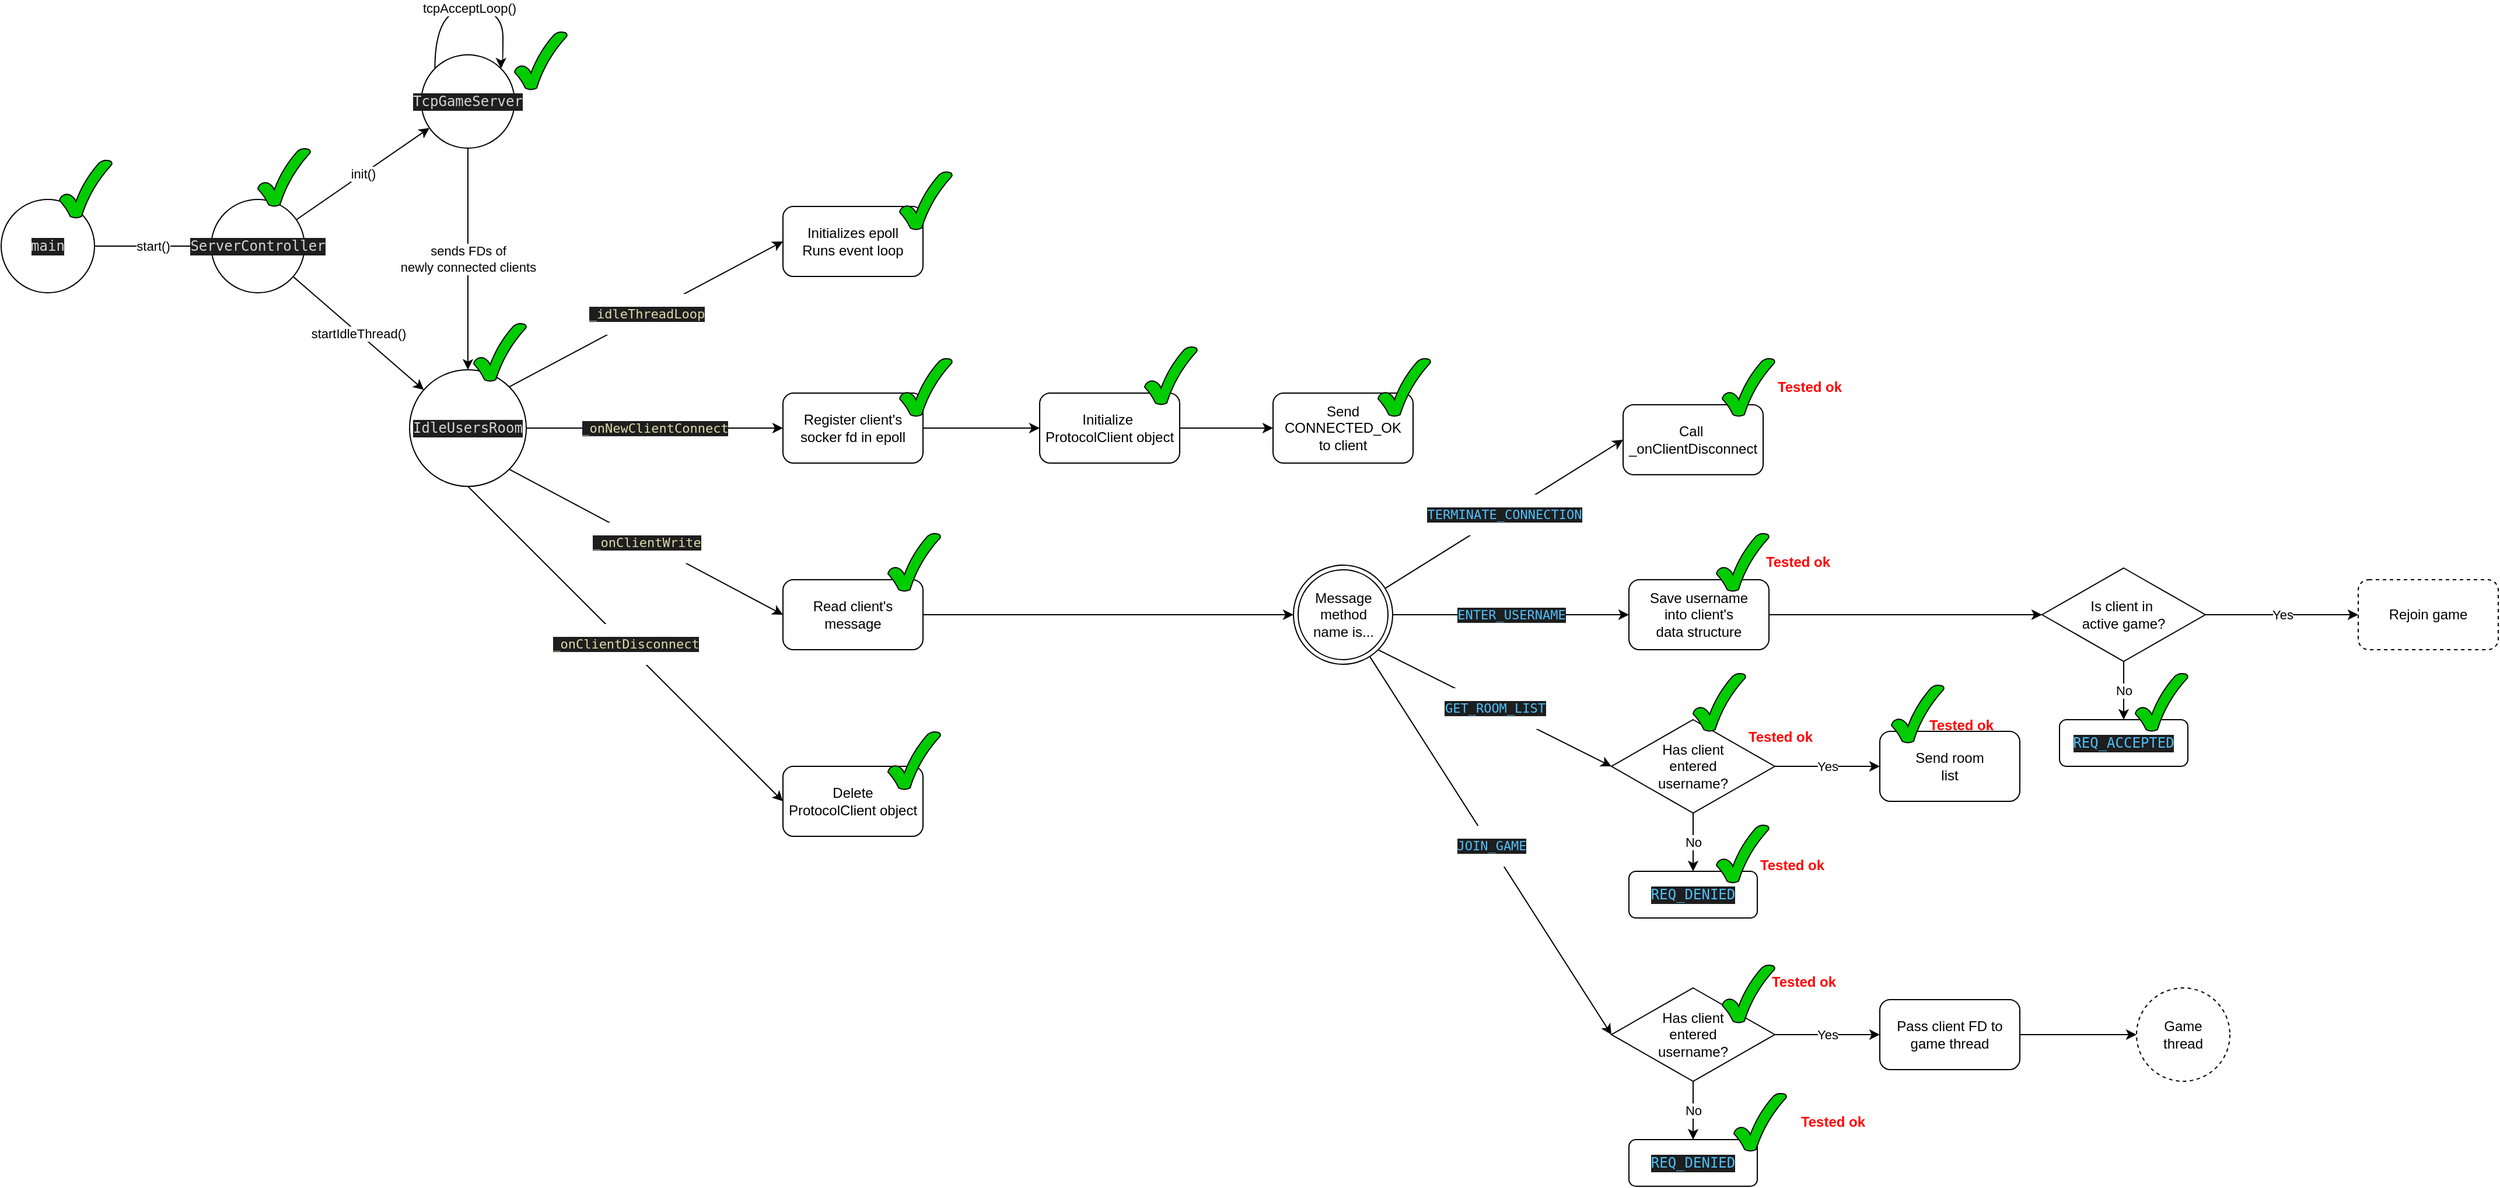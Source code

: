 <mxfile version="22.1.2" type="device" pages="2">
  <diagram name="Stránka-1" id="AX3X97nkJAmhzNTTR66E">
    <mxGraphModel dx="989" dy="641" grid="1" gridSize="10" guides="1" tooltips="1" connect="1" arrows="1" fold="1" page="1" pageScale="1" pageWidth="1169" pageHeight="827" math="0" shadow="0">
      <root>
        <mxCell id="0" />
        <mxCell id="1" parent="0" />
        <mxCell id="cRxK8toMLHe_qEw1AbKh-6" value="start()" style="edgeStyle=orthogonalEdgeStyle;rounded=0;orthogonalLoop=1;jettySize=auto;html=1;" parent="1" source="cRxK8toMLHe_qEw1AbKh-2" target="cRxK8toMLHe_qEw1AbKh-5" edge="1">
          <mxGeometry relative="1" as="geometry" />
        </mxCell>
        <mxCell id="cRxK8toMLHe_qEw1AbKh-2" value="&lt;div style=&quot;background-color:#1e1e1e;color:#d4d4d4&quot;&gt;&lt;pre style=&quot;font-family:&#39;JetBrains Mono&#39;,monospace;font-size:9,8pt;&quot;&gt;main&lt;/pre&gt;&lt;/div&gt;" style="ellipse;whiteSpace=wrap;html=1;aspect=fixed;" parent="1" vertex="1">
          <mxGeometry x="30" y="204" width="80" height="80" as="geometry" />
        </mxCell>
        <mxCell id="cRxK8toMLHe_qEw1AbKh-9" value="startIdleThread()" style="rounded=0;orthogonalLoop=1;jettySize=auto;html=1;" parent="1" source="cRxK8toMLHe_qEw1AbKh-5" target="cRxK8toMLHe_qEw1AbKh-8" edge="1">
          <mxGeometry relative="1" as="geometry" />
        </mxCell>
        <mxCell id="cRxK8toMLHe_qEw1AbKh-11" value="init()" style="rounded=0;orthogonalLoop=1;jettySize=auto;html=1;" parent="1" source="cRxK8toMLHe_qEw1AbKh-5" target="cRxK8toMLHe_qEw1AbKh-10" edge="1">
          <mxGeometry relative="1" as="geometry" />
        </mxCell>
        <mxCell id="cRxK8toMLHe_qEw1AbKh-5" value="&lt;div style=&quot;background-color:#1e1e1e;color:#d4d4d4&quot;&gt;&lt;pre style=&quot;font-family:&#39;JetBrains Mono&#39;,monospace;font-size:9,8pt;&quot;&gt;ServerController&lt;/pre&gt;&lt;/div&gt;" style="ellipse;whiteSpace=wrap;html=1;aspect=fixed;" parent="1" vertex="1">
          <mxGeometry x="210" y="204" width="80" height="80" as="geometry" />
        </mxCell>
        <mxCell id="cRxK8toMLHe_qEw1AbKh-20" value="&lt;div style=&quot;background-color:#1e1e1e;color:#d4d4d4&quot;&gt;&lt;pre style=&quot;font-family:&#39;JetBrains Mono&#39;,monospace;font-size:9,8pt;&quot;&gt;&lt;span style=&quot;color:#dcdcaa;&quot;&gt;_idleThreadLoop&lt;/span&gt;&lt;/pre&gt;&lt;/div&gt;" style="rounded=0;orthogonalLoop=1;jettySize=auto;html=1;exitX=1;exitY=0;exitDx=0;exitDy=0;entryX=0;entryY=0.5;entryDx=0;entryDy=0;" parent="1" source="cRxK8toMLHe_qEw1AbKh-8" target="cRxK8toMLHe_qEw1AbKh-22" edge="1">
          <mxGeometry relative="1" as="geometry">
            <mxPoint x="600" y="240" as="targetPoint" />
          </mxGeometry>
        </mxCell>
        <mxCell id="cRxK8toMLHe_qEw1AbKh-23" value="&lt;div style=&quot;background-color:#1e1e1e;color:#d4d4d4&quot;&gt;&lt;pre style=&quot;font-family:&#39;JetBrains Mono&#39;,monospace;font-size:9,8pt;&quot;&gt;&lt;span style=&quot;color:#dcdcaa;&quot;&gt;_onNewClientConnect&lt;/span&gt;&lt;/pre&gt;&lt;/div&gt;" style="edgeStyle=orthogonalEdgeStyle;rounded=0;orthogonalLoop=1;jettySize=auto;html=1;entryX=0;entryY=0.5;entryDx=0;entryDy=0;" parent="1" source="cRxK8toMLHe_qEw1AbKh-8" target="cRxK8toMLHe_qEw1AbKh-27" edge="1">
          <mxGeometry relative="1" as="geometry">
            <mxPoint x="680" y="400" as="targetPoint" />
          </mxGeometry>
        </mxCell>
        <mxCell id="cRxK8toMLHe_qEw1AbKh-29" value="&lt;div style=&quot;background-color:#1e1e1e;color:#d4d4d4&quot;&gt;&lt;pre style=&quot;font-family:&#39;JetBrains Mono&#39;,monospace;font-size:9,8pt;&quot;&gt;&lt;span style=&quot;color:#dbdbaa;&quot;&gt;_onClientWrite&lt;/span&gt;&lt;/pre&gt;&lt;/div&gt;" style="rounded=0;orthogonalLoop=1;jettySize=auto;html=1;exitX=1;exitY=1;exitDx=0;exitDy=0;entryX=0;entryY=0.5;entryDx=0;entryDy=0;" parent="1" source="cRxK8toMLHe_qEw1AbKh-8" target="cRxK8toMLHe_qEw1AbKh-32" edge="1">
          <mxGeometry relative="1" as="geometry">
            <mxPoint x="630" y="530" as="targetPoint" />
          </mxGeometry>
        </mxCell>
        <mxCell id="cRxK8toMLHe_qEw1AbKh-8" value="&lt;div style=&quot;background-color:#1e1e1e;color:#d4d4d4&quot;&gt;&lt;pre style=&quot;font-family:&#39;JetBrains Mono&#39;,monospace;font-size:9,8pt;&quot;&gt;IdleUsersRoom&lt;/pre&gt;&lt;/div&gt;" style="ellipse;whiteSpace=wrap;html=1;aspect=fixed;" parent="1" vertex="1">
          <mxGeometry x="380" y="350" width="100" height="100" as="geometry" />
        </mxCell>
        <mxCell id="cRxK8toMLHe_qEw1AbKh-12" value="sends FDs of &lt;br&gt;newly connected clients" style="edgeStyle=orthogonalEdgeStyle;rounded=0;orthogonalLoop=1;jettySize=auto;html=1;" parent="1" source="cRxK8toMLHe_qEw1AbKh-10" target="cRxK8toMLHe_qEw1AbKh-8" edge="1">
          <mxGeometry relative="1" as="geometry" />
        </mxCell>
        <mxCell id="cRxK8toMLHe_qEw1AbKh-10" value="&lt;div style=&quot;background-color:#1e1e1e;color:#d4d4d4&quot;&gt;&lt;pre style=&quot;font-family:&#39;JetBrains Mono&#39;,monospace;font-size:9,8pt;&quot;&gt;TcpGameServer&lt;/pre&gt;&lt;/div&gt;" style="ellipse;whiteSpace=wrap;html=1;aspect=fixed;" parent="1" vertex="1">
          <mxGeometry x="390" y="80" width="80" height="80" as="geometry" />
        </mxCell>
        <mxCell id="cRxK8toMLHe_qEw1AbKh-18" value="tcpAcceptLoop()" style="orthogonalLoop=1;jettySize=auto;html=1;exitX=0;exitY=0;exitDx=0;exitDy=0;entryX=1;entryY=0;entryDx=0;entryDy=0;edgeStyle=orthogonalEdgeStyle;curved=1;" parent="1" source="cRxK8toMLHe_qEw1AbKh-10" target="cRxK8toMLHe_qEw1AbKh-10" edge="1">
          <mxGeometry relative="1" as="geometry">
            <Array as="points">
              <mxPoint x="402" y="40" />
              <mxPoint x="460" y="40" />
              <mxPoint x="460" y="90" />
              <mxPoint x="458" y="90" />
            </Array>
          </mxGeometry>
        </mxCell>
        <mxCell id="cRxK8toMLHe_qEw1AbKh-22" value="Initializes epoll&lt;br&gt;Runs event loop" style="rounded=1;whiteSpace=wrap;html=1;container=1;" parent="1" vertex="1">
          <mxGeometry x="700" y="210" width="120" height="60" as="geometry" />
        </mxCell>
        <mxCell id="cRxK8toMLHe_qEw1AbKh-36" value="" style="edgeStyle=orthogonalEdgeStyle;rounded=0;orthogonalLoop=1;jettySize=auto;html=1;" parent="1" source="cRxK8toMLHe_qEw1AbKh-26" target="cRxK8toMLHe_qEw1AbKh-35" edge="1">
          <mxGeometry relative="1" as="geometry" />
        </mxCell>
        <mxCell id="cRxK8toMLHe_qEw1AbKh-26" value="Initialize&amp;nbsp;&lt;br&gt;ProtocolClient object" style="rounded=1;whiteSpace=wrap;html=1;" parent="1" vertex="1">
          <mxGeometry x="920" y="370" width="120" height="60" as="geometry" />
        </mxCell>
        <mxCell id="cRxK8toMLHe_qEw1AbKh-28" style="edgeStyle=orthogonalEdgeStyle;rounded=0;orthogonalLoop=1;jettySize=auto;html=1;entryX=0;entryY=0.5;entryDx=0;entryDy=0;" parent="1" source="cRxK8toMLHe_qEw1AbKh-27" target="cRxK8toMLHe_qEw1AbKh-26" edge="1">
          <mxGeometry relative="1" as="geometry" />
        </mxCell>
        <mxCell id="cRxK8toMLHe_qEw1AbKh-27" value="Register client&#39;s&lt;br&gt;socker fd in epoll" style="rounded=1;whiteSpace=wrap;html=1;" parent="1" vertex="1">
          <mxGeometry x="700" y="370" width="120" height="60" as="geometry" />
        </mxCell>
        <mxCell id="cRxK8toMLHe_qEw1AbKh-33" style="edgeStyle=orthogonalEdgeStyle;rounded=0;orthogonalLoop=1;jettySize=auto;html=1;entryX=0;entryY=0.5;entryDx=0;entryDy=0;" parent="1" source="cRxK8toMLHe_qEw1AbKh-32" target="cRxK8toMLHe_qEw1AbKh-34" edge="1">
          <mxGeometry relative="1" as="geometry">
            <mxPoint x="920.0" y="560" as="targetPoint" />
          </mxGeometry>
        </mxCell>
        <mxCell id="cRxK8toMLHe_qEw1AbKh-32" value="Read client&#39;s message" style="rounded=1;whiteSpace=wrap;html=1;" parent="1" vertex="1">
          <mxGeometry x="700" y="530" width="120" height="60" as="geometry" />
        </mxCell>
        <mxCell id="cRxK8toMLHe_qEw1AbKh-41" value="&lt;div style=&quot;background-color:#1e1e1e;color:#d4d4d4&quot;&gt;&lt;pre style=&quot;font-family:&#39;JetBrains Mono&#39;,monospace;font-size:9,8pt;&quot;&gt;&lt;span style=&quot;color:#4fc1ff;&quot;&gt;TERMINATE_CONNECTION&lt;/span&gt;&lt;/pre&gt;&lt;/div&gt;" style="rounded=0;orthogonalLoop=1;jettySize=auto;html=1;entryX=0;entryY=0.5;entryDx=0;entryDy=0;" parent="1" source="cRxK8toMLHe_qEw1AbKh-34" target="cRxK8toMLHe_qEw1AbKh-42" edge="1">
          <mxGeometry relative="1" as="geometry">
            <mxPoint x="1520" y="560" as="targetPoint" />
          </mxGeometry>
        </mxCell>
        <mxCell id="cRxK8toMLHe_qEw1AbKh-43" value="&lt;div style=&quot;background-color:#1e1e1e;color:#d4d4d4&quot;&gt;&lt;pre style=&quot;font-family:&#39;JetBrains Mono&#39;,monospace;font-size:9,8pt;&quot;&gt;&lt;span style=&quot;color:#4fc1ff;&quot;&gt;ENTER_USERNAME&lt;/span&gt;&lt;/pre&gt;&lt;/div&gt;" style="edgeStyle=orthogonalEdgeStyle;rounded=0;orthogonalLoop=1;jettySize=auto;html=1;entryX=0;entryY=0.5;entryDx=0;entryDy=0;" parent="1" source="cRxK8toMLHe_qEw1AbKh-34" target="cRxK8toMLHe_qEw1AbKh-44" edge="1">
          <mxGeometry relative="1" as="geometry">
            <mxPoint x="1430" y="560" as="targetPoint" />
          </mxGeometry>
        </mxCell>
        <mxCell id="cRxK8toMLHe_qEw1AbKh-56" value="&lt;div style=&quot;background-color:#1e1e1e;color:#d4d4d4&quot;&gt;&lt;pre style=&quot;font-family:&#39;JetBrains Mono&#39;,monospace;font-size:9,8pt;&quot;&gt;&lt;span style=&quot;color:#4fc1ff;&quot;&gt;JOIN_GAME&lt;/span&gt;&lt;/pre&gt;&lt;/div&gt;" style="rounded=0;orthogonalLoop=1;jettySize=auto;html=1;entryX=0;entryY=0.5;entryDx=0;entryDy=0;" parent="1" source="cRxK8toMLHe_qEw1AbKh-34" target="cRxK8toMLHe_qEw1AbKh-59" edge="1">
          <mxGeometry relative="1" as="geometry">
            <mxPoint x="1300" y="860" as="targetPoint" />
          </mxGeometry>
        </mxCell>
        <mxCell id="cRxK8toMLHe_qEw1AbKh-34" value="Message&lt;br&gt;method&lt;br&gt;name is..." style="ellipse;shape=doubleEllipse;html=1;dashed=0;whiteSpace=wrap;aspect=fixed;" parent="1" vertex="1">
          <mxGeometry x="1137.5" y="517.5" width="85" height="85" as="geometry" />
        </mxCell>
        <mxCell id="cRxK8toMLHe_qEw1AbKh-35" value="Send CONNECTED_OK&lt;br&gt;to client" style="rounded=1;whiteSpace=wrap;html=1;" parent="1" vertex="1">
          <mxGeometry x="1120" y="370" width="120" height="60" as="geometry" />
        </mxCell>
        <mxCell id="cRxK8toMLHe_qEw1AbKh-39" value="&lt;div style=&quot;background-color:#1e1e1e;color:#d4d4d4&quot;&gt;&lt;pre style=&quot;font-family:&#39;JetBrains Mono&#39;,monospace;font-size:14,3pt;&quot;&gt;&lt;span style=&quot;color:#dcdcaa;&quot;&gt;_onClientDisconnect&lt;/span&gt;&lt;/pre&gt;&lt;/div&gt;" style="rounded=0;orthogonalLoop=1;jettySize=auto;html=1;exitX=0.5;exitY=1;exitDx=0;exitDy=0;entryX=0;entryY=0.5;entryDx=0;entryDy=0;" parent="1" source="cRxK8toMLHe_qEw1AbKh-8" target="cRxK8toMLHe_qEw1AbKh-40" edge="1">
          <mxGeometry x="-0.0" relative="1" as="geometry">
            <mxPoint x="660" y="740" as="targetPoint" />
            <mxPoint x="400" y="530" as="sourcePoint" />
            <mxPoint as="offset" />
          </mxGeometry>
        </mxCell>
        <mxCell id="cRxK8toMLHe_qEw1AbKh-40" value="Delete&lt;br&gt;ProtocolClient object" style="rounded=1;whiteSpace=wrap;html=1;" parent="1" vertex="1">
          <mxGeometry x="700" y="690" width="120" height="60" as="geometry" />
        </mxCell>
        <mxCell id="cRxK8toMLHe_qEw1AbKh-42" value="Call&amp;nbsp;&lt;br&gt;_onClientDisconnect" style="rounded=1;whiteSpace=wrap;html=1;" parent="1" vertex="1">
          <mxGeometry x="1420" y="380" width="120" height="60" as="geometry" />
        </mxCell>
        <mxCell id="ALvWdpfqkTMhX2sJv-Bu-17" style="edgeStyle=orthogonalEdgeStyle;rounded=0;orthogonalLoop=1;jettySize=auto;html=1;entryX=0;entryY=0.5;entryDx=0;entryDy=0;" parent="1" source="cRxK8toMLHe_qEw1AbKh-44" target="cRxK8toMLHe_qEw1AbKh-68" edge="1">
          <mxGeometry relative="1" as="geometry" />
        </mxCell>
        <mxCell id="cRxK8toMLHe_qEw1AbKh-44" value="Save username&lt;br&gt;into client&#39;s&lt;br&gt;data structure" style="rounded=1;whiteSpace=wrap;html=1;" parent="1" vertex="1">
          <mxGeometry x="1425" y="530" width="120" height="60" as="geometry" />
        </mxCell>
        <mxCell id="cRxK8toMLHe_qEw1AbKh-46" value="&lt;div style=&quot;background-color:#1e1e1e;color:#d4d4d4&quot;&gt;&lt;pre style=&quot;font-family:&#39;JetBrains Mono&#39;,monospace;font-size:9,8pt;&quot;&gt;&lt;span style=&quot;color:#4fc1ff;&quot;&gt;GET_ROOM_LIST&lt;/span&gt;&lt;/pre&gt;&lt;/div&gt;" style="rounded=0;orthogonalLoop=1;jettySize=auto;html=1;entryX=0;entryY=0.5;entryDx=0;entryDy=0;exitX=1;exitY=1;exitDx=0;exitDy=0;" parent="1" source="cRxK8toMLHe_qEw1AbKh-34" target="cRxK8toMLHe_qEw1AbKh-48" edge="1">
          <mxGeometry relative="1" as="geometry">
            <mxPoint x="1416.95" y="660" as="targetPoint" />
            <mxPoint x="1220.002" y="617.552" as="sourcePoint" />
          </mxGeometry>
        </mxCell>
        <mxCell id="cRxK8toMLHe_qEw1AbKh-53" value="No" style="edgeStyle=orthogonalEdgeStyle;rounded=0;orthogonalLoop=1;jettySize=auto;html=1;entryX=0.5;entryY=0;entryDx=0;entryDy=0;" parent="1" source="cRxK8toMLHe_qEw1AbKh-48" target="cRxK8toMLHe_qEw1AbKh-51" edge="1">
          <mxGeometry relative="1" as="geometry" />
        </mxCell>
        <mxCell id="cRxK8toMLHe_qEw1AbKh-54" value="Yes" style="edgeStyle=orthogonalEdgeStyle;rounded=0;orthogonalLoop=1;jettySize=auto;html=1;entryX=0;entryY=0.5;entryDx=0;entryDy=0;" parent="1" source="cRxK8toMLHe_qEw1AbKh-48" target="ALvWdpfqkTMhX2sJv-Bu-18" edge="1">
          <mxGeometry relative="1" as="geometry">
            <mxPoint x="1630" y="690" as="targetPoint" />
          </mxGeometry>
        </mxCell>
        <mxCell id="cRxK8toMLHe_qEw1AbKh-48" value="Has client&lt;br&gt;entered&lt;br&gt;username?" style="rhombus;whiteSpace=wrap;html=1;" parent="1" vertex="1">
          <mxGeometry x="1410" y="650" width="140" height="80" as="geometry" />
        </mxCell>
        <mxCell id="cRxK8toMLHe_qEw1AbKh-51" value="&lt;div style=&quot;background-color:#1e1e1e;color:#d4d4d4&quot;&gt;&lt;pre style=&quot;font-family:&#39;JetBrains Mono&#39;,monospace;font-size:9,8pt;&quot;&gt;&lt;span style=&quot;color:#4fc1ff;&quot;&gt;REQ_DENIED&lt;/span&gt;&lt;/pre&gt;&lt;/div&gt;" style="rounded=1;whiteSpace=wrap;html=1;" parent="1" vertex="1">
          <mxGeometry x="1425" y="780" width="110" height="40" as="geometry" />
        </mxCell>
        <mxCell id="cRxK8toMLHe_qEw1AbKh-57" value="No" style="edgeStyle=orthogonalEdgeStyle;rounded=0;orthogonalLoop=1;jettySize=auto;html=1;entryX=0.5;entryY=0;entryDx=0;entryDy=0;" parent="1" source="cRxK8toMLHe_qEw1AbKh-59" target="cRxK8toMLHe_qEw1AbKh-60" edge="1">
          <mxGeometry relative="1" as="geometry" />
        </mxCell>
        <mxCell id="cRxK8toMLHe_qEw1AbKh-58" value="Yes" style="edgeStyle=orthogonalEdgeStyle;rounded=0;orthogonalLoop=1;jettySize=auto;html=1;" parent="1" source="cRxK8toMLHe_qEw1AbKh-59" target="cRxK8toMLHe_qEw1AbKh-62" edge="1">
          <mxGeometry relative="1" as="geometry">
            <mxPoint x="1640" y="920" as="targetPoint" />
          </mxGeometry>
        </mxCell>
        <mxCell id="cRxK8toMLHe_qEw1AbKh-59" value="Has client&lt;br&gt;entered&lt;br&gt;username?" style="rhombus;whiteSpace=wrap;html=1;" parent="1" vertex="1">
          <mxGeometry x="1410" y="880" width="140" height="80" as="geometry" />
        </mxCell>
        <mxCell id="cRxK8toMLHe_qEw1AbKh-60" value="&lt;div style=&quot;background-color:#1e1e1e;color:#d4d4d4&quot;&gt;&lt;pre style=&quot;font-family:&#39;JetBrains Mono&#39;,monospace;font-size:9,8pt;&quot;&gt;&lt;span style=&quot;color:#4fc1ff;&quot;&gt;REQ_DENIED&lt;/span&gt;&lt;/pre&gt;&lt;/div&gt;" style="rounded=1;whiteSpace=wrap;html=1;" parent="1" vertex="1">
          <mxGeometry x="1425" y="1010" width="110" height="40" as="geometry" />
        </mxCell>
        <mxCell id="cRxK8toMLHe_qEw1AbKh-64" style="edgeStyle=orthogonalEdgeStyle;rounded=0;orthogonalLoop=1;jettySize=auto;html=1;" parent="1" source="cRxK8toMLHe_qEw1AbKh-62" target="cRxK8toMLHe_qEw1AbKh-65" edge="1">
          <mxGeometry relative="1" as="geometry">
            <mxPoint x="1860" y="920" as="targetPoint" />
          </mxGeometry>
        </mxCell>
        <mxCell id="cRxK8toMLHe_qEw1AbKh-62" value="Pass client FD to game thread" style="rounded=1;whiteSpace=wrap;html=1;" parent="1" vertex="1">
          <mxGeometry x="1640" y="890" width="120" height="60" as="geometry" />
        </mxCell>
        <mxCell id="cRxK8toMLHe_qEw1AbKh-65" value="Game&#xa;thread" style="ellipse;whiteSpace=wrap;html=1;aspect=fixed;dashed=1;" parent="1" vertex="1">
          <mxGeometry x="1860" y="880" width="80" height="80" as="geometry" />
        </mxCell>
        <mxCell id="cRxK8toMLHe_qEw1AbKh-67" value="&lt;div style=&quot;background-color:#1e1e1e;color:#d4d4d4&quot;&gt;&lt;pre style=&quot;font-family:&#39;JetBrains Mono&#39;,monospace;font-size:9,8pt;&quot;&gt;&lt;span style=&quot;color:#4fc1ff;&quot;&gt;REQ_ACCEPTED&lt;/span&gt;&lt;/pre&gt;&lt;/div&gt;" style="rounded=1;whiteSpace=wrap;html=1;" parent="1" vertex="1">
          <mxGeometry x="1794" y="650" width="110" height="40" as="geometry" />
        </mxCell>
        <mxCell id="cRxK8toMLHe_qEw1AbKh-69" value="No" style="edgeStyle=orthogonalEdgeStyle;rounded=0;orthogonalLoop=1;jettySize=auto;html=1;" parent="1" source="cRxK8toMLHe_qEw1AbKh-68" target="cRxK8toMLHe_qEw1AbKh-67" edge="1">
          <mxGeometry relative="1" as="geometry">
            <mxPoint x="1850" y="647.5" as="targetPoint" />
          </mxGeometry>
        </mxCell>
        <mxCell id="cRxK8toMLHe_qEw1AbKh-70" value="Yes" style="edgeStyle=orthogonalEdgeStyle;rounded=0;orthogonalLoop=1;jettySize=auto;html=1;exitX=1;exitY=0.5;exitDx=0;exitDy=0;" parent="1" source="cRxK8toMLHe_qEw1AbKh-68" target="cRxK8toMLHe_qEw1AbKh-71" edge="1">
          <mxGeometry relative="1" as="geometry">
            <mxPoint x="2020" y="690" as="targetPoint" />
          </mxGeometry>
        </mxCell>
        <mxCell id="cRxK8toMLHe_qEw1AbKh-68" value="Is client in&amp;nbsp;&lt;br&gt;active game?" style="rhombus;whiteSpace=wrap;html=1;" parent="1" vertex="1">
          <mxGeometry x="1779" y="520" width="140" height="80" as="geometry" />
        </mxCell>
        <mxCell id="cRxK8toMLHe_qEw1AbKh-71" value="Rejoin game" style="rounded=1;whiteSpace=wrap;html=1;dashed=1;" parent="1" vertex="1">
          <mxGeometry x="2050" y="530" width="120" height="60" as="geometry" />
        </mxCell>
        <mxCell id="ALvWdpfqkTMhX2sJv-Bu-1" value="" style="verticalLabelPosition=bottom;verticalAlign=top;html=1;shape=mxgraph.basic.tick;fillColor=#00CC00;" parent="1" vertex="1">
          <mxGeometry x="80" y="170" width="45" height="50" as="geometry" />
        </mxCell>
        <mxCell id="ALvWdpfqkTMhX2sJv-Bu-2" value="" style="verticalLabelPosition=bottom;verticalAlign=top;html=1;shape=mxgraph.basic.tick;fillColor=#00CC00;" parent="1" vertex="1">
          <mxGeometry x="250" y="160" width="45" height="50" as="geometry" />
        </mxCell>
        <mxCell id="ALvWdpfqkTMhX2sJv-Bu-4" value="" style="verticalLabelPosition=bottom;verticalAlign=top;html=1;shape=mxgraph.basic.tick;fillColor=#00CC00;" parent="1" vertex="1">
          <mxGeometry x="470" y="60" width="45" height="50" as="geometry" />
        </mxCell>
        <mxCell id="ALvWdpfqkTMhX2sJv-Bu-5" value="" style="verticalLabelPosition=bottom;verticalAlign=top;html=1;shape=mxgraph.basic.tick;fillColor=#00CC00;" parent="1" vertex="1">
          <mxGeometry x="435" y="310" width="45" height="50" as="geometry" />
        </mxCell>
        <mxCell id="ALvWdpfqkTMhX2sJv-Bu-6" value="" style="verticalLabelPosition=bottom;verticalAlign=top;html=1;shape=mxgraph.basic.tick;fillColor=#00CC00;" parent="1" vertex="1">
          <mxGeometry x="800" y="180" width="45" height="50" as="geometry" />
        </mxCell>
        <mxCell id="ALvWdpfqkTMhX2sJv-Bu-7" value="" style="verticalLabelPosition=bottom;verticalAlign=top;html=1;shape=mxgraph.basic.tick;fillColor=#00CC00;" parent="1" vertex="1">
          <mxGeometry x="800" y="340" width="45" height="50" as="geometry" />
        </mxCell>
        <mxCell id="ALvWdpfqkTMhX2sJv-Bu-8" value="" style="verticalLabelPosition=bottom;verticalAlign=top;html=1;shape=mxgraph.basic.tick;fillColor=#00CC00;" parent="1" vertex="1">
          <mxGeometry x="1010" y="330" width="45" height="50" as="geometry" />
        </mxCell>
        <mxCell id="ALvWdpfqkTMhX2sJv-Bu-9" value="" style="verticalLabelPosition=bottom;verticalAlign=top;html=1;shape=mxgraph.basic.tick;fillColor=#00CC00;" parent="1" vertex="1">
          <mxGeometry x="1210" y="340" width="45" height="50" as="geometry" />
        </mxCell>
        <mxCell id="ALvWdpfqkTMhX2sJv-Bu-10" value="" style="verticalLabelPosition=bottom;verticalAlign=top;html=1;shape=mxgraph.basic.tick;fillColor=#00CC00;" parent="1" vertex="1">
          <mxGeometry x="790" y="660" width="45" height="50" as="geometry" />
        </mxCell>
        <mxCell id="ALvWdpfqkTMhX2sJv-Bu-12" value="" style="verticalLabelPosition=bottom;verticalAlign=top;html=1;shape=mxgraph.basic.tick;fillColor=#00CC00;" parent="1" vertex="1">
          <mxGeometry x="790" y="490" width="45" height="50" as="geometry" />
        </mxCell>
        <mxCell id="ALvWdpfqkTMhX2sJv-Bu-13" value="" style="verticalLabelPosition=bottom;verticalAlign=top;html=1;shape=mxgraph.basic.tick;fillColor=#00CC00;" parent="1" vertex="1">
          <mxGeometry x="1505" y="340" width="45" height="50" as="geometry" />
        </mxCell>
        <mxCell id="ALvWdpfqkTMhX2sJv-Bu-14" value="" style="verticalLabelPosition=bottom;verticalAlign=top;html=1;shape=mxgraph.basic.tick;fillColor=#00CC00;" parent="1" vertex="1">
          <mxGeometry x="1500" y="490" width="45" height="50" as="geometry" />
        </mxCell>
        <mxCell id="ALvWdpfqkTMhX2sJv-Bu-18" value="Send room&lt;br&gt;list" style="rounded=1;whiteSpace=wrap;html=1;" parent="1" vertex="1">
          <mxGeometry x="1640" y="660" width="120" height="60" as="geometry" />
        </mxCell>
        <mxCell id="ALvWdpfqkTMhX2sJv-Bu-19" value="" style="verticalLabelPosition=bottom;verticalAlign=top;html=1;shape=mxgraph.basic.tick;fillColor=#00CC00;" parent="1" vertex="1">
          <mxGeometry x="1859" y="610" width="45" height="50" as="geometry" />
        </mxCell>
        <mxCell id="ALvWdpfqkTMhX2sJv-Bu-20" value="" style="verticalLabelPosition=bottom;verticalAlign=top;html=1;shape=mxgraph.basic.tick;fillColor=#00CC00;" parent="1" vertex="1">
          <mxGeometry x="1480" y="610" width="45" height="50" as="geometry" />
        </mxCell>
        <mxCell id="ALvWdpfqkTMhX2sJv-Bu-21" value="" style="verticalLabelPosition=bottom;verticalAlign=top;html=1;shape=mxgraph.basic.tick;fillColor=#00CC00;" parent="1" vertex="1">
          <mxGeometry x="1500" y="740" width="45" height="50" as="geometry" />
        </mxCell>
        <mxCell id="ALvWdpfqkTMhX2sJv-Bu-22" value="" style="verticalLabelPosition=bottom;verticalAlign=top;html=1;shape=mxgraph.basic.tick;fillColor=#00CC00;" parent="1" vertex="1">
          <mxGeometry x="1505" y="860" width="45" height="50" as="geometry" />
        </mxCell>
        <mxCell id="ALvWdpfqkTMhX2sJv-Bu-23" value="" style="verticalLabelPosition=bottom;verticalAlign=top;html=1;shape=mxgraph.basic.tick;fillColor=#00CC00;" parent="1" vertex="1">
          <mxGeometry x="1515" y="970" width="45" height="50" as="geometry" />
        </mxCell>
        <mxCell id="ALvWdpfqkTMhX2sJv-Bu-24" value="Tested ok" style="text;html=1;strokeColor=none;fillColor=none;align=center;verticalAlign=middle;whiteSpace=wrap;rounded=0;fontStyle=1;fontColor=#FF0000;" parent="1" vertex="1">
          <mxGeometry x="1550" y="350" width="60" height="30" as="geometry" />
        </mxCell>
        <mxCell id="ALvWdpfqkTMhX2sJv-Bu-25" value="Tested ok" style="text;html=1;strokeColor=none;fillColor=none;align=center;verticalAlign=middle;whiteSpace=wrap;rounded=0;fontStyle=1;fontColor=#FF0000;" parent="1" vertex="1">
          <mxGeometry x="1570" y="980" width="60" height="30" as="geometry" />
        </mxCell>
        <mxCell id="ALvWdpfqkTMhX2sJv-Bu-26" value="Tested ok" style="text;html=1;strokeColor=none;fillColor=none;align=center;verticalAlign=middle;whiteSpace=wrap;rounded=0;fontStyle=1;fontColor=#FF0000;" parent="1" vertex="1">
          <mxGeometry x="1540" y="500" width="60" height="30" as="geometry" />
        </mxCell>
        <mxCell id="ALvWdpfqkTMhX2sJv-Bu-27" value="Tested ok" style="text;html=1;strokeColor=none;fillColor=none;align=center;verticalAlign=middle;whiteSpace=wrap;rounded=0;fontStyle=1;fontColor=#FF0000;" parent="1" vertex="1">
          <mxGeometry x="1525" y="650" width="60" height="30" as="geometry" />
        </mxCell>
        <mxCell id="ALvWdpfqkTMhX2sJv-Bu-28" value="Tested ok" style="text;html=1;strokeColor=none;fillColor=none;align=center;verticalAlign=middle;whiteSpace=wrap;rounded=0;fontStyle=1;fontColor=#FF0000;" parent="1" vertex="1">
          <mxGeometry x="1535" y="760" width="60" height="30" as="geometry" />
        </mxCell>
        <mxCell id="ALvWdpfqkTMhX2sJv-Bu-29" value="Tested ok" style="text;html=1;strokeColor=none;fillColor=none;align=center;verticalAlign=middle;whiteSpace=wrap;rounded=0;fontStyle=1;fontColor=#FF0000;" parent="1" vertex="1">
          <mxGeometry x="1545" y="860" width="60" height="30" as="geometry" />
        </mxCell>
        <mxCell id="Bu5Qhj2r1cwY51tlebgG-1" value="" style="verticalLabelPosition=bottom;verticalAlign=top;html=1;shape=mxgraph.basic.tick;fillColor=#00CC00;" vertex="1" parent="1">
          <mxGeometry x="1650" y="620" width="45" height="50" as="geometry" />
        </mxCell>
        <mxCell id="Bu5Qhj2r1cwY51tlebgG-2" value="Tested ok" style="text;html=1;strokeColor=none;fillColor=none;align=center;verticalAlign=middle;whiteSpace=wrap;rounded=0;fontStyle=1;fontColor=#FF0000;" vertex="1" parent="1">
          <mxGeometry x="1680" y="640" width="60" height="30" as="geometry" />
        </mxCell>
      </root>
    </mxGraphModel>
  </diagram>
  <diagram id="QOFwzaUq-HHGWRnof427" name="Stránka-2">
    <mxGraphModel dx="26" dy="775" grid="1" gridSize="10" guides="1" tooltips="1" connect="1" arrows="1" fold="1" page="1" pageScale="1" pageWidth="1169" pageHeight="827" math="0" shadow="0">
      <root>
        <mxCell id="0" />
        <mxCell id="1" parent="0" />
        <mxCell id="WLeVoxnrtzolRJxCZYOb-5" value="Yes" style="edgeStyle=orthogonalEdgeStyle;rounded=0;orthogonalLoop=1;jettySize=auto;html=1;" edge="1" parent="1" source="WLeVoxnrtzolRJxCZYOb-1" target="WLeVoxnrtzolRJxCZYOb-4">
          <mxGeometry relative="1" as="geometry" />
        </mxCell>
        <mxCell id="E9Et4S-qVWzmOFbhHCj1-3" value="No" style="rounded=0;orthogonalLoop=1;jettySize=auto;html=1;entryX=0.5;entryY=1;entryDx=0;entryDy=0;" edge="1" parent="1" source="WLeVoxnrtzolRJxCZYOb-1" target="E9Et4S-qVWzmOFbhHCj1-1">
          <mxGeometry relative="1" as="geometry" />
        </mxCell>
        <mxCell id="WLeVoxnrtzolRJxCZYOb-1" value="Does user have&lt;br&gt;username?" style="rhombus;whiteSpace=wrap;html=1;" vertex="1" parent="1">
          <mxGeometry x="1430" y="374" width="140" height="80" as="geometry" />
        </mxCell>
        <mxCell id="WLeVoxnrtzolRJxCZYOb-3" style="edgeStyle=orthogonalEdgeStyle;rounded=0;orthogonalLoop=1;jettySize=auto;html=1;entryX=0;entryY=0.5;entryDx=0;entryDy=0;" edge="1" parent="1" source="WLeVoxnrtzolRJxCZYOb-2" target="WLeVoxnrtzolRJxCZYOb-1">
          <mxGeometry relative="1" as="geometry" />
        </mxCell>
        <mxCell id="WLeVoxnrtzolRJxCZYOb-2" value="Join a game" style="rounded=0;whiteSpace=wrap;html=1;" vertex="1" parent="1">
          <mxGeometry x="1190" y="384" width="120" height="60" as="geometry" />
        </mxCell>
        <mxCell id="WLeVoxnrtzolRJxCZYOb-7" value="Yes" style="edgeStyle=orthogonalEdgeStyle;rounded=0;orthogonalLoop=1;jettySize=auto;html=1;" edge="1" parent="1" source="WLeVoxnrtzolRJxCZYOb-4" target="WLeVoxnrtzolRJxCZYOb-6">
          <mxGeometry relative="1" as="geometry" />
        </mxCell>
        <mxCell id="E9Et4S-qVWzmOFbhHCj1-2" value="No" style="edgeStyle=orthogonalEdgeStyle;rounded=0;orthogonalLoop=1;jettySize=auto;html=1;entryX=0.5;entryY=1;entryDx=0;entryDy=0;" edge="1" parent="1" source="WLeVoxnrtzolRJxCZYOb-4" target="E9Et4S-qVWzmOFbhHCj1-1">
          <mxGeometry relative="1" as="geometry" />
        </mxCell>
        <mxCell id="WLeVoxnrtzolRJxCZYOb-4" value="Is gameId&lt;br&gt;valid?" style="rhombus;whiteSpace=wrap;html=1;" vertex="1" parent="1">
          <mxGeometry x="1650" y="374" width="140" height="80" as="geometry" />
        </mxCell>
        <mxCell id="E9Et4S-qVWzmOFbhHCj1-4" value="No" style="rounded=0;orthogonalLoop=1;jettySize=auto;html=1;entryX=0.5;entryY=1;entryDx=0;entryDy=0;" edge="1" parent="1" source="WLeVoxnrtzolRJxCZYOb-6" target="E9Et4S-qVWzmOFbhHCj1-1">
          <mxGeometry relative="1" as="geometry" />
        </mxCell>
        <mxCell id="lj5s4Rzn0SGyBrZy0WQ--2" value="Yes" style="edgeStyle=orthogonalEdgeStyle;rounded=0;orthogonalLoop=1;jettySize=auto;html=1;entryX=0;entryY=0.5;entryDx=0;entryDy=0;" edge="1" parent="1" source="WLeVoxnrtzolRJxCZYOb-6" target="lj5s4Rzn0SGyBrZy0WQ--7">
          <mxGeometry relative="1" as="geometry">
            <mxPoint x="2080" y="414" as="targetPoint" />
          </mxGeometry>
        </mxCell>
        <mxCell id="WLeVoxnrtzolRJxCZYOb-6" value="Is game idle?" style="rhombus;whiteSpace=wrap;html=1;" vertex="1" parent="1">
          <mxGeometry x="1870" y="374" width="140" height="80" as="geometry" />
        </mxCell>
        <mxCell id="E9Et4S-qVWzmOFbhHCj1-1" value="&lt;div style=&quot;background-color:#1e1e1e;color:#d4d4d4&quot;&gt;&lt;pre style=&quot;font-family:&#39;JetBrains Mono&#39;,monospace;font-size:9,8pt;&quot;&gt;&lt;span style=&quot;color:#4fc1ff;&quot;&gt;REQ_DENIED&lt;/span&gt;&lt;/pre&gt;&lt;/div&gt;" style="rounded=1;whiteSpace=wrap;html=1;" vertex="1" parent="1">
          <mxGeometry x="1665" y="200" width="110" height="40" as="geometry" />
        </mxCell>
        <mxCell id="lj5s4Rzn0SGyBrZy0WQ--4" value="" style="edgeStyle=orthogonalEdgeStyle;rounded=0;orthogonalLoop=1;jettySize=auto;html=1;" edge="1" parent="1" source="lj5s4Rzn0SGyBrZy0WQ--1" target="lj5s4Rzn0SGyBrZy0WQ--3">
          <mxGeometry relative="1" as="geometry" />
        </mxCell>
        <mxCell id="lj5s4Rzn0SGyBrZy0WQ--1" value="Create a new&lt;br&gt;game thread" style="whiteSpace=wrap;html=1;" vertex="1" parent="1">
          <mxGeometry x="2500" y="224" width="120" height="60" as="geometry" />
        </mxCell>
        <mxCell id="lj5s4Rzn0SGyBrZy0WQ--6" value="" style="edgeStyle=orthogonalEdgeStyle;rounded=0;orthogonalLoop=1;jettySize=auto;html=1;entryX=0;entryY=0.5;entryDx=0;entryDy=0;" edge="1" parent="1" source="lj5s4Rzn0SGyBrZy0WQ--3" target="lj5s4Rzn0SGyBrZy0WQ--17">
          <mxGeometry relative="1" as="geometry">
            <mxPoint x="2920" y="254" as="targetPoint" />
          </mxGeometry>
        </mxCell>
        <mxCell id="lj5s4Rzn0SGyBrZy0WQ--3" value="Register output queue with idle room epoll" style="whiteSpace=wrap;html=1;" vertex="1" parent="1">
          <mxGeometry x="2700" y="224" width="120" height="60" as="geometry" />
        </mxCell>
        <mxCell id="lj5s4Rzn0SGyBrZy0WQ--11" value="" style="edgeStyle=orthogonalEdgeStyle;rounded=0;orthogonalLoop=1;jettySize=auto;html=1;" edge="1" parent="1" source="lj5s4Rzn0SGyBrZy0WQ--7" target="lj5s4Rzn0SGyBrZy0WQ--10">
          <mxGeometry relative="1" as="geometry" />
        </mxCell>
        <mxCell id="lj5s4Rzn0SGyBrZy0WQ--7" value="...." style="whiteSpace=wrap;html=1;" vertex="1" parent="1">
          <mxGeometry x="2100" y="384" width="120" height="60" as="geometry" />
        </mxCell>
        <mxCell id="lj5s4Rzn0SGyBrZy0WQ--13" value="Yes" style="edgeStyle=orthogonalEdgeStyle;rounded=0;orthogonalLoop=1;jettySize=auto;html=1;" edge="1" parent="1" source="lj5s4Rzn0SGyBrZy0WQ--10" target="lj5s4Rzn0SGyBrZy0WQ--12">
          <mxGeometry relative="1" as="geometry" />
        </mxCell>
        <mxCell id="lj5s4Rzn0SGyBrZy0WQ--15" value="No" style="edgeStyle=orthogonalEdgeStyle;rounded=0;orthogonalLoop=1;jettySize=auto;html=1;entryX=0;entryY=0.5;entryDx=0;entryDy=0;" edge="1" parent="1" source="lj5s4Rzn0SGyBrZy0WQ--10" target="lj5s4Rzn0SGyBrZy0WQ--23">
          <mxGeometry relative="1" as="geometry">
            <mxPoint x="2500" y="414" as="targetPoint" />
          </mxGeometry>
        </mxCell>
        <mxCell id="lj5s4Rzn0SGyBrZy0WQ--10" value="Are there 2 players?" style="rhombus;whiteSpace=wrap;html=1;" vertex="1" parent="1">
          <mxGeometry x="2310" y="374" width="110" height="80" as="geometry" />
        </mxCell>
        <mxCell id="lj5s4Rzn0SGyBrZy0WQ--14" style="edgeStyle=orthogonalEdgeStyle;rounded=0;orthogonalLoop=1;jettySize=auto;html=1;entryX=0;entryY=0.5;entryDx=0;entryDy=0;" edge="1" parent="1" source="lj5s4Rzn0SGyBrZy0WQ--12" target="lj5s4Rzn0SGyBrZy0WQ--1">
          <mxGeometry relative="1" as="geometry" />
        </mxCell>
        <mxCell id="lj5s4Rzn0SGyBrZy0WQ--12" value="Change GameRoom state to Running" style="whiteSpace=wrap;html=1;" vertex="1" parent="1">
          <mxGeometry x="2305" y="224" width="120" height="60" as="geometry" />
        </mxCell>
        <mxCell id="lj5s4Rzn0SGyBrZy0WQ--19" value="" style="edgeStyle=orthogonalEdgeStyle;rounded=0;orthogonalLoop=1;jettySize=auto;html=1;" edge="1" parent="1" source="lj5s4Rzn0SGyBrZy0WQ--17" target="lj5s4Rzn0SGyBrZy0WQ--18">
          <mxGeometry relative="1" as="geometry" />
        </mxCell>
        <mxCell id="lj5s4Rzn0SGyBrZy0WQ--17" value="Register input&lt;br&gt;queue with game room epoll" style="whiteSpace=wrap;html=1;" vertex="1" parent="1">
          <mxGeometry x="2923" y="224" width="120" height="60" as="geometry" />
        </mxCell>
        <mxCell id="lj5s4Rzn0SGyBrZy0WQ--21" value="" style="edgeStyle=orthogonalEdgeStyle;rounded=0;orthogonalLoop=1;jettySize=auto;html=1;" edge="1" parent="1" source="lj5s4Rzn0SGyBrZy0WQ--18" target="lj5s4Rzn0SGyBrZy0WQ--20">
          <mxGeometry relative="1" as="geometry" />
        </mxCell>
        <mxCell id="lj5s4Rzn0SGyBrZy0WQ--18" value="Pass ProtocolClient&lt;br&gt;objects to game thread" style="whiteSpace=wrap;html=1;" vertex="1" parent="1">
          <mxGeometry x="3123" y="224" width="120" height="60" as="geometry" />
        </mxCell>
        <mxCell id="lj5s4Rzn0SGyBrZy0WQ--20" value="Game thread should be running" style="ellipse;whiteSpace=wrap;html=1;" vertex="1" parent="1">
          <mxGeometry x="3343" y="214" width="80" height="80" as="geometry" />
        </mxCell>
        <mxCell id="lj5s4Rzn0SGyBrZy0WQ--22" value="Do nothing.&lt;br&gt;A map with unique keys is used to store the information that this client is waiting to join a certain game room." style="whiteSpace=wrap;html=1;" vertex="1" parent="1">
          <mxGeometry x="2690" y="384" width="210" height="60" as="geometry" />
        </mxCell>
        <mxCell id="lj5s4Rzn0SGyBrZy0WQ--26" style="edgeStyle=orthogonalEdgeStyle;rounded=0;orthogonalLoop=1;jettySize=auto;html=1;entryX=0;entryY=0.5;entryDx=0;entryDy=0;" edge="1" parent="1" source="lj5s4Rzn0SGyBrZy0WQ--23" target="lj5s4Rzn0SGyBrZy0WQ--22">
          <mxGeometry relative="1" as="geometry" />
        </mxCell>
        <mxCell id="lj5s4Rzn0SGyBrZy0WQ--23" value="&lt;div style=&quot;background-color:#1e1e1e;color:#d4d4d4&quot;&gt;&lt;pre style=&quot;font-family:&#39;JetBrains Mono&#39;,monospace;font-size:9,8pt;&quot;&gt;&lt;span style=&quot;color:#4fc1ff;&quot;&gt;GAME_IS_IDLE&lt;/span&gt;&lt;/pre&gt;&lt;/div&gt;" style="rounded=1;whiteSpace=wrap;html=1;" vertex="1" parent="1">
          <mxGeometry x="2505" y="394" width="110" height="40" as="geometry" />
        </mxCell>
      </root>
    </mxGraphModel>
  </diagram>
</mxfile>

